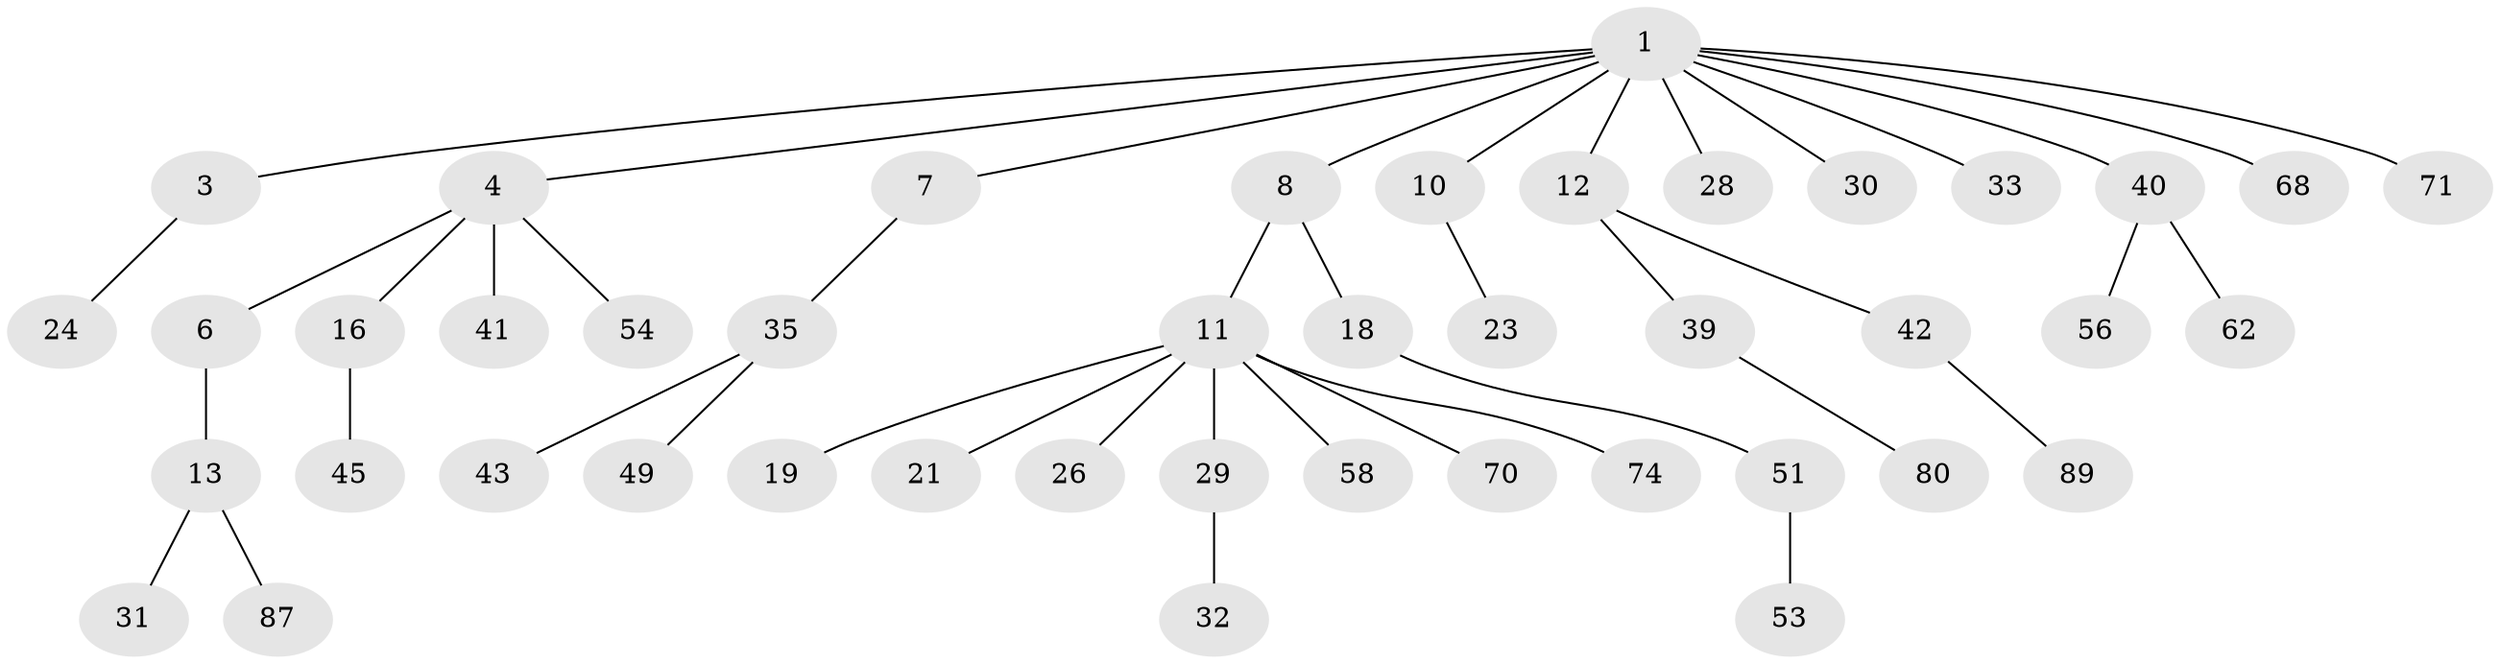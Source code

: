 // original degree distribution, {5: 0.033707865168539325, 6: 0.011235955056179775, 2: 0.3258426966292135, 3: 0.11235955056179775, 4: 0.056179775280898875, 7: 0.011235955056179775, 1: 0.449438202247191}
// Generated by graph-tools (version 1.1) at 2025/15/03/09/25 04:15:32]
// undirected, 44 vertices, 43 edges
graph export_dot {
graph [start="1"]
  node [color=gray90,style=filled];
  1 [super="+5+2"];
  3;
  4;
  6;
  7 [super="+22+15"];
  8 [super="+9"];
  10 [super="+20"];
  11 [super="+27+17"];
  12 [super="+36+44"];
  13;
  16;
  18 [super="+25+66+47"];
  19 [super="+64+37+48"];
  21 [super="+61"];
  23 [super="+72"];
  24 [super="+55"];
  26 [super="+46"];
  28;
  29 [super="+59"];
  30 [super="+63"];
  31 [super="+75+57"];
  32;
  33 [super="+79"];
  35;
  39;
  40;
  41;
  42 [super="+50"];
  43 [super="+82"];
  45;
  49 [super="+83"];
  51;
  53 [super="+86"];
  54;
  56 [super="+88"];
  58;
  62;
  68;
  70;
  71;
  74;
  80;
  87;
  89;
  1 -- 3;
  1 -- 10;
  1 -- 71;
  1 -- 68;
  1 -- 7;
  1 -- 8;
  1 -- 28;
  1 -- 33;
  1 -- 4;
  1 -- 40;
  1 -- 12;
  1 -- 30;
  3 -- 24;
  4 -- 6;
  4 -- 16;
  4 -- 41;
  4 -- 54;
  6 -- 13;
  7 -- 35;
  8 -- 18;
  8 -- 11;
  10 -- 23;
  11 -- 19;
  11 -- 21;
  11 -- 26;
  11 -- 29;
  11 -- 74;
  11 -- 58;
  11 -- 70;
  12 -- 39;
  12 -- 42;
  13 -- 31;
  13 -- 87;
  16 -- 45;
  18 -- 51;
  29 -- 32;
  35 -- 43;
  35 -- 49;
  39 -- 80;
  40 -- 56;
  40 -- 62;
  42 -- 89;
  51 -- 53;
}
